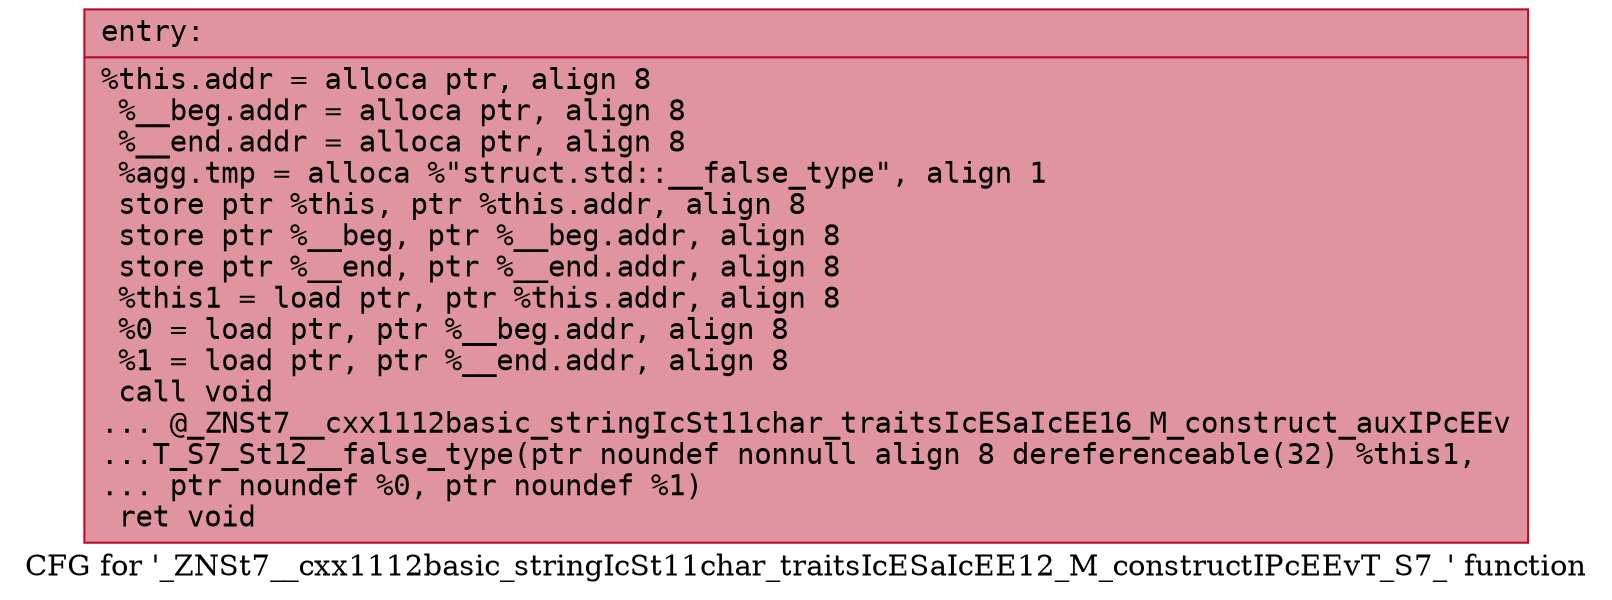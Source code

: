 digraph "CFG for '_ZNSt7__cxx1112basic_stringIcSt11char_traitsIcESaIcEE12_M_constructIPcEEvT_S7_' function" {
	label="CFG for '_ZNSt7__cxx1112basic_stringIcSt11char_traitsIcESaIcEE12_M_constructIPcEEvT_S7_' function";

	Node0x565047f19e70 [shape=record,color="#b70d28ff", style=filled, fillcolor="#b70d2870" fontname="Courier",label="{entry:\l|  %this.addr = alloca ptr, align 8\l  %__beg.addr = alloca ptr, align 8\l  %__end.addr = alloca ptr, align 8\l  %agg.tmp = alloca %\"struct.std::__false_type\", align 1\l  store ptr %this, ptr %this.addr, align 8\l  store ptr %__beg, ptr %__beg.addr, align 8\l  store ptr %__end, ptr %__end.addr, align 8\l  %this1 = load ptr, ptr %this.addr, align 8\l  %0 = load ptr, ptr %__beg.addr, align 8\l  %1 = load ptr, ptr %__end.addr, align 8\l  call void\l... @_ZNSt7__cxx1112basic_stringIcSt11char_traitsIcESaIcEE16_M_construct_auxIPcEEv\l...T_S7_St12__false_type(ptr noundef nonnull align 8 dereferenceable(32) %this1,\l... ptr noundef %0, ptr noundef %1)\l  ret void\l}"];
}
